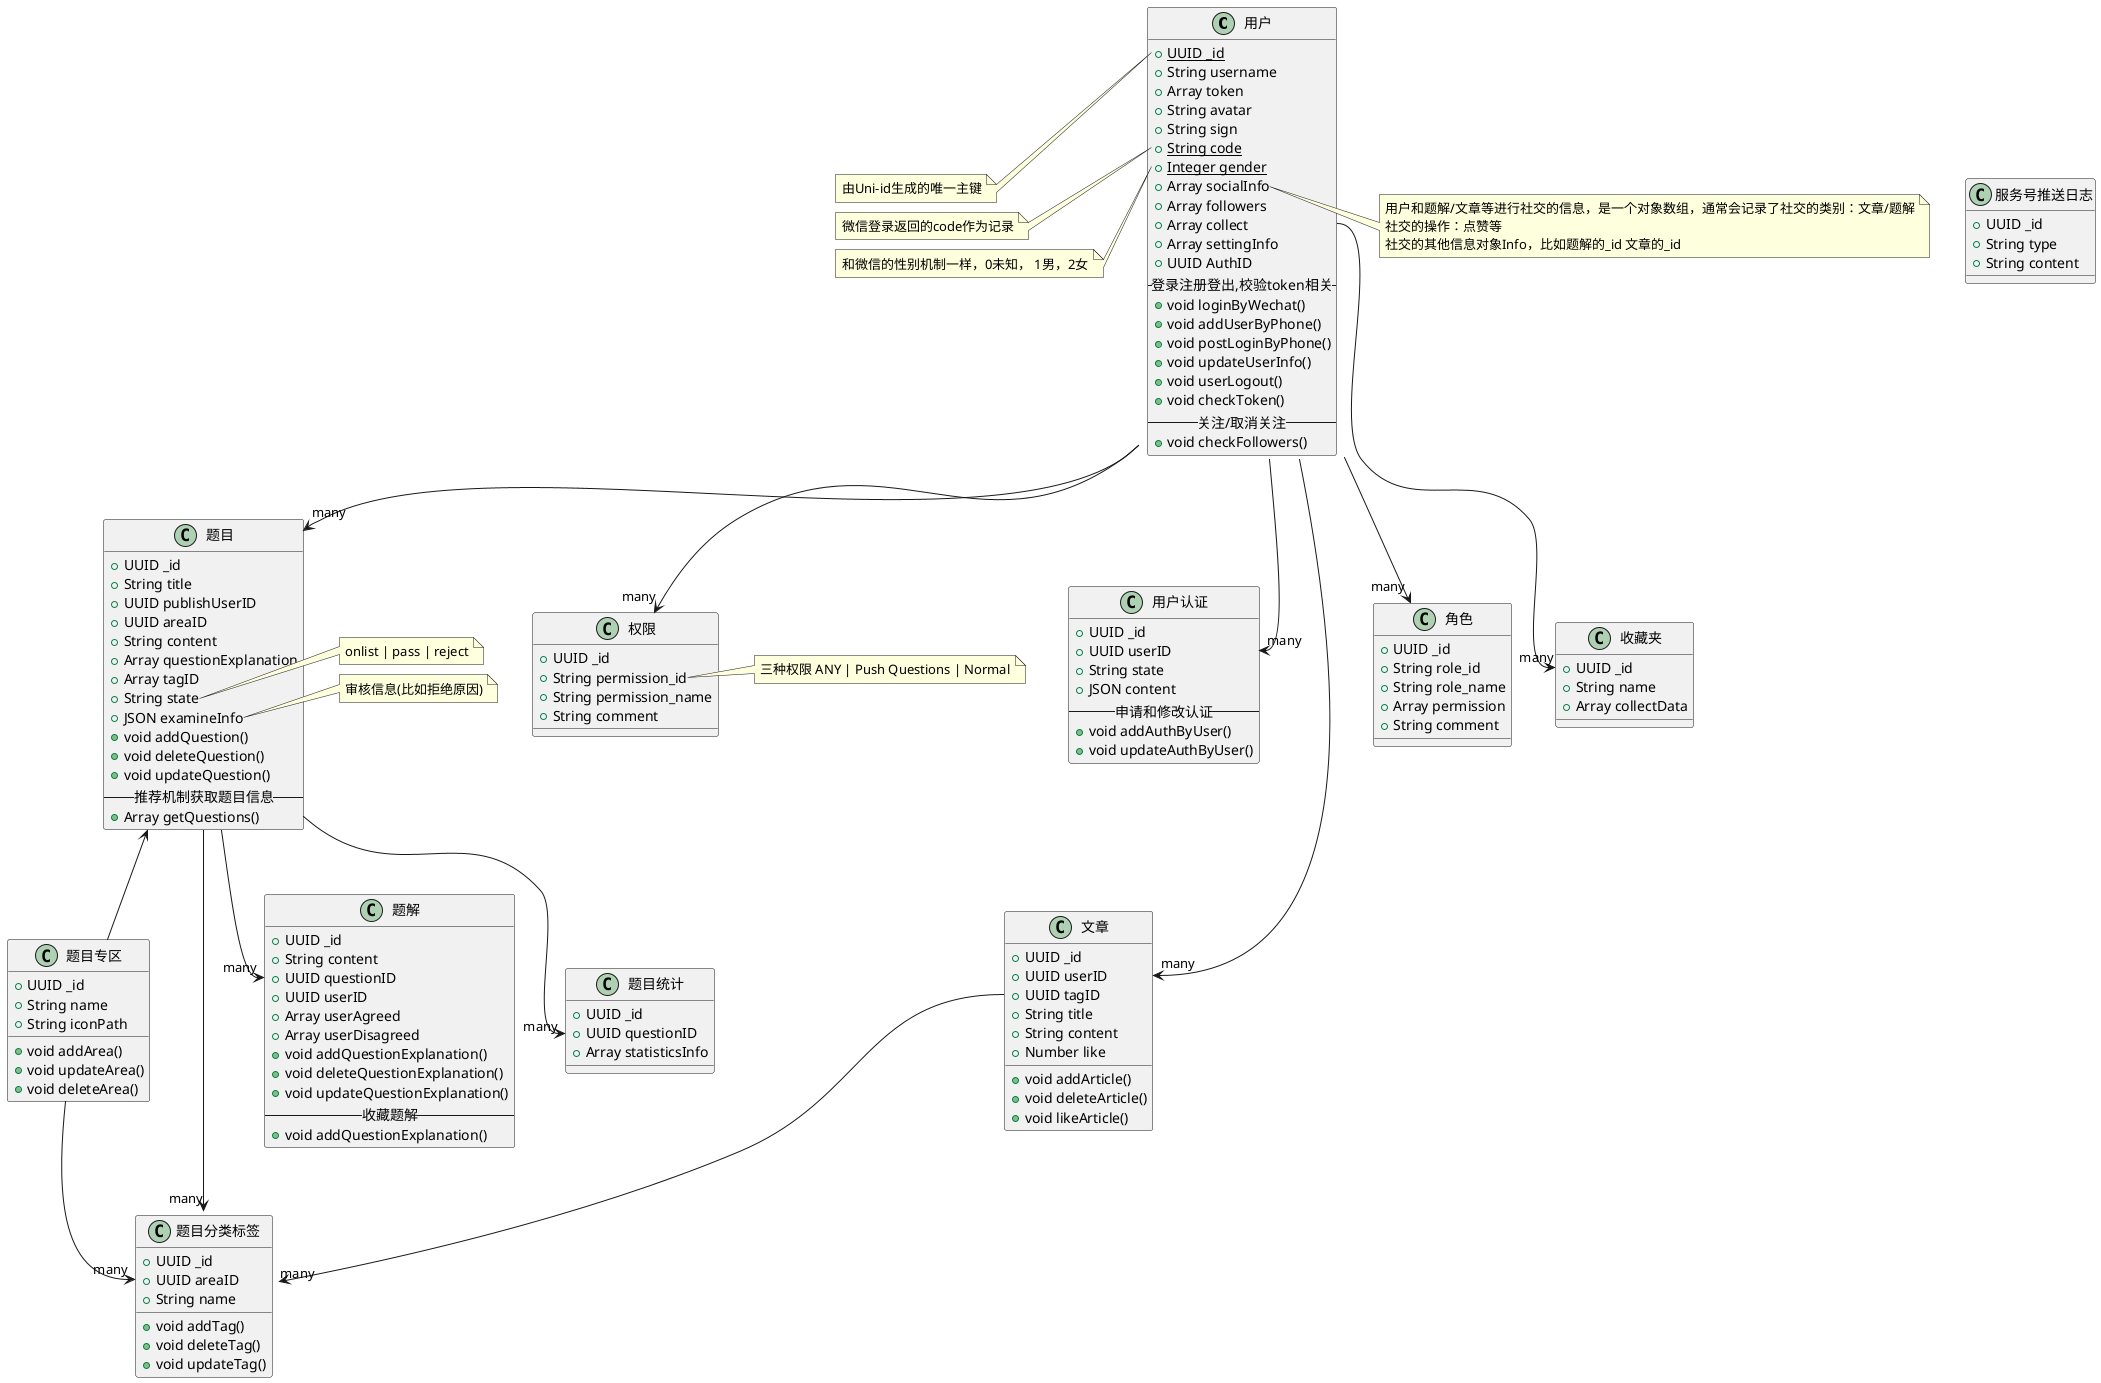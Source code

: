 @startuml
class 用户 {
    {static} +UUID _id
    +String username
    +Array token
    +String avatar
    +String sign
    {static} +String code
    {static} +Integer gender
    +Array socialInfo
    +Array followers
    +Array collect
    +Array settingInfo
    +UUID AuthID
    --登录注册登出,校验token相关--
    +void loginByWechat()
    +void addUserByPhone()
    +void postLoginByPhone()
    +void updateUserInfo()
    +void userLogout()
    +void checkToken()
    --关注/取消关注--
    +void checkFollowers()
}
class 收藏夹 {
    +UUID _id
    +String name
    +Array collectData
}
class 用户认证{
    +UUID _id
    +UUID userID
    +String state
    +JSON content
    --申请和修改认证--
    +void addAuthByUser()
    +void updateAuthByUser()
}
class 题目专区 {
    +UUID _id
    +String name
    +String iconPath
    +void addArea()
    +void updateArea()
    +void deleteArea()
}
class 题目分类标签{
    +UUID _id
    +UUID areaID
    +String name
    +void addTag()
    +void deleteTag()
    +void updateTag()
}
class 题目 {
    +UUID _id
    +String title
    +UUID publishUserID
    +UUID areaID
    +String content
    +Array questionExplanation
    +Array tagID
    +String state
    +JSON examineInfo
    +void addQuestion()
    +void deleteQuestion()
    +void updateQuestion()
    --推荐机制获取题目信息--
    +Array getQuestions()
}
class 题解{
    +UUID _id
    +String content
    +UUID questionID
    +UUID userID
    +Array userAgreed
    +Array userDisagreed
    +void addQuestionExplanation()
    +void deleteQuestionExplanation()
    +void updateQuestionExplanation()
    --收藏题解--
    +void addQuestionExplanation()
}


class 文章{
    +UUID _id
    +UUID userID
    +UUID tagID
    +String title
    +String content
    +Number like
    +void addArticle()
    +void deleteArticle()
    +void likeArticle()
}

class 角色{
    +UUID _id
    +String role_id
    +String role_name
    +Array permission
    +String comment
}
class 权限{
    +UUID _id
    +String permission_id
    +String permission_name
    +String comment
}
class 题目统计{
    +UUID _id
    +UUID questionID
    +Array statisticsInfo
}
class 服务号推送日志{
    +UUID _id
    +String type
    +String content
}
题目专区 --> "many" 题目分类标签::areaID
用户 --> "many" 题目
用户 --> "many" 用户认证::userID
用户 --> "many" 文章::userID
用户 --> "many" 角色
用户::collect --> "many" 收藏夹::_id
用户 --> "many" 权限
文章::tagID --> "many" 题目分类标签
题目 --> "many" 题目分类标签
题目 <-- 题目专区
题目 --> "many" 题解::questionID
题目 --> "many" 题目统计::questionID
note left of 用户::_id
由Uni-id生成的唯一主键
end note
note right of 用户::socialInfo
用户和题解/文章等进行社交的信息，是一个对象数组，通常会记录了社交的类别：文章/题解
社交的操作：点赞等
社交的其他信息对象Info，比如题解的_id 文章的_id
end note
note left of 用户::code
微信登录返回的code作为记录
end note
note left of 用户::gender
和微信的性别机制一样，0未知， 1男，2女
end note
note right of 题目::state
onlist | pass | reject
end note
note right of 题目::examineInfo
审核信息(比如拒绝原因)
end note
note right of 权限::permission_id
三种权限 ANY | Push Questions | Normal
end note
@enduml